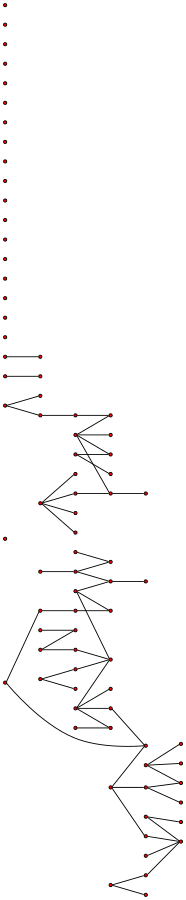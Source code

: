 graph unix {
	graph [ dpi = 300 ];
	node [shape=point];
	node [fillcolor=red];
	size="6,6";
	rankdir="LR";

	0
	1
	2
	3
	4
	5
	6
	7
	8
	9
	10
	11
	12
	13
	14
	15
	16
	17
	18
	19
	20
	21
	22
	23
	24
	25
	26
	27
	28
	29
	30
	31
	32
	33
	34
	35
	36
	37
	38
	39
	40
	41
	42
	43
	44
	45
	46
	47
	48
	49
	50
	51
	52
	53
	54
	55
	56
	57
	58
	59
	60
	61
	62
	63
	64
	65
	66
	67
	68
	69
	70
	71
	72
	73
	74
	75
	76
	77
	78
	79
	0 -- 55
	0 -- 60
	0 -- 65
	1 -- 34
	1 -- 57
	2 -- 6
	2 -- 63
	3 -- 9
	3 -- 73
	5 -- 37
	5 -- 43
	5 -- 45
	5 -- 66
	6 -- 60
	7 -- 11
	8 -- 33
	9 -- 50
	10 -- 21
	12 -- 25
	12 -- 51
	13 -- 22
	13 -- 24
	13 -- 31
	13 -- 36
	14 -- 39
	14 -- 43
	17 -- 26
	17 -- 30
	17 -- 73
	23 -- 63
	25 -- 32
	26 -- 38
	26 -- 75
	29 -- 56
	29 -- 75
	29 -- 76
	30 -- 74
	32 -- 37
	33 -- 55
	33 -- 77
	35 -- 41
	35 -- 60
	35 -- 72
	35 -- 79
	36 -- 66
	40 -- 61
	40 -- 74
	47 -- 79
	49 -- 52
	49 -- 59
	50 -- 65
	52 -- 74
	55 -- 78
	57 -- 60
	66 -- 69
	67 -- 74
	70 -- 77
	72 -- 73
}
